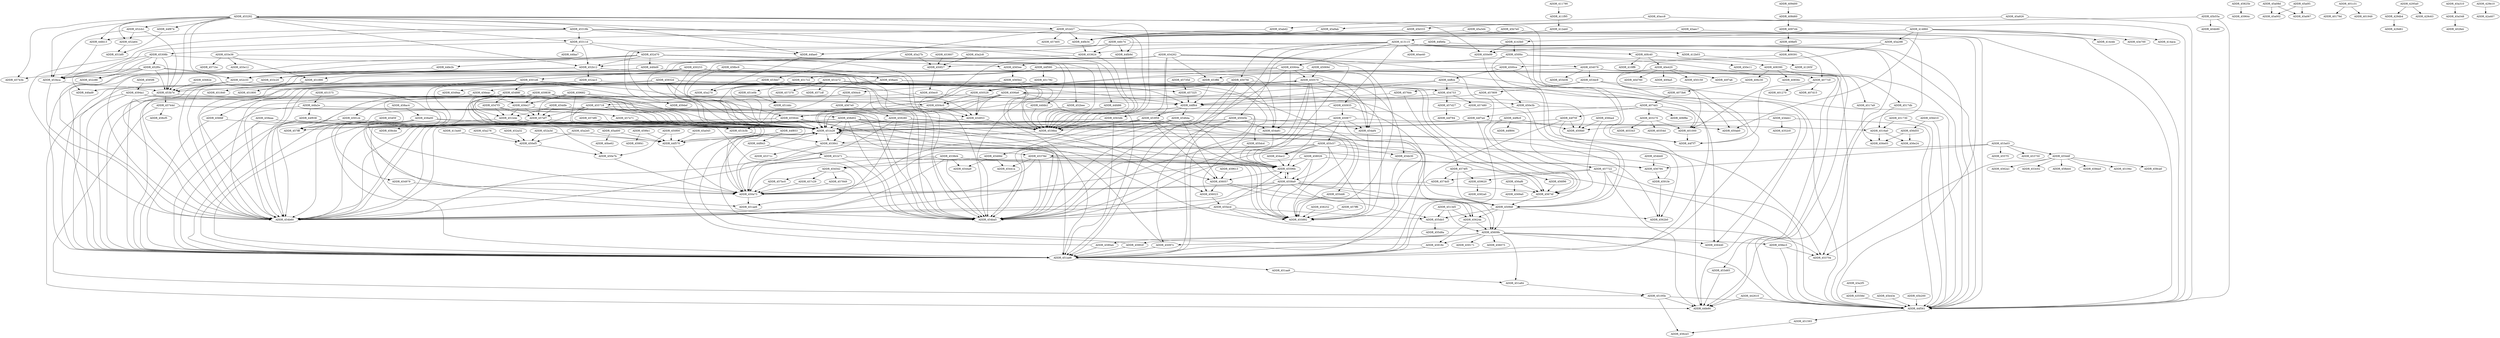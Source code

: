 DiGraph CallGraph{
ADDR_458ec3->ADDR_45370a
ADDR_458ec3->ADDR_44f561
ADDR_45a2c8->ADDR_450f27
ADDR_457325->ADDR_44ff44
ADDR_45825b->ADDR_45964c
ADDR_451b4e->ADDR_451b3b
ADDR_451b4e->ADDR_451ae6
ADDR_451b4e->ADDR_451b28
ADDR_4506a6->ADDR_4504c0
ADDR_4506a6->ADDR_451b28
ADDR_4506a6->ADDR_454953
ADDR_4506a6->ADDR_451ad6
ADDR_4506a6->ADDR_450fd0
ADDR_4506a6->ADDR_455644
ADDR_4538d4->ADDR_45596b
ADDR_4538d4->ADDR_450a73
ADDR_4538d4->ADDR_454b60
ADDR_4538d4->ADDR_454ba5
ADDR_4538d4->ADDR_454542
ADDR_4538d4->ADDR_4544a9
ADDR_4538d4->ADDR_455892
ADDR_45735d->ADDR_457325
ADDR_409391->ADDR_4500ce
ADDR_409391->ADDR_4077c0
ADDR_457e71->ADDR_451b3b
ADDR_457e71->ADDR_451b28
ADDR_4517a9->ADDR_456e05
ADDR_45674f->ADDR_4509df
ADDR_451575->ADDR_44fa2e
ADDR_412b03->ADDR_41265f
ADDR_4591fe->ADDR_4562b0
ADDR_4591fe->ADDR_451b28
ADDR_45a27b->ADDR_450f27
ADDR_45624a->ADDR_45609b
ADDR_45624a->ADDR_45918c
ADDR_4546da->ADDR_45596b
ADDR_4546da->ADDR_456057
ADDR_4546da->ADDR_454b60
ADDR_4546da->ADDR_454ba5
ADDR_4546da->ADDR_4538ba
ADDR_4546da->ADDR_455892
ADDR_4546da->ADDR_45468d
ADDR_4558a9->ADDR_45596b
ADDR_4558a9->ADDR_450a73
ADDR_4558a9->ADDR_454ba5
ADDR_4558a9->ADDR_454b60
ADDR_4558a9->ADDR_45609b
ADDR_4558a9->ADDR_45624a
ADDR_4558a9->ADDR_451b28
ADDR_4558a9->ADDR_455892
ADDR_4558a9->ADDR_455db5
ADDR_4558a9->ADDR_45674f
ADDR_452a3d->ADDR_44f570
ADDR_452a3d->ADDR_450ef5
ADDR_43558d->ADDR_44f561
ADDR_458d02->ADDR_45596b
ADDR_458d02->ADDR_456023
ADDR_458d02->ADDR_454ba5
ADDR_458d02->ADDR_454b60
ADDR_458d02->ADDR_451b28
ADDR_458d02->ADDR_458cbe
ADDR_458d02->ADDR_45370a
ADDR_458d02->ADDR_451ad6
ADDR_458d02->ADDR_455892
ADDR_458d02->ADDR_453841
ADDR_454262->ADDR_45596b
ADDR_454262->ADDR_450a73
ADDR_454262->ADDR_454ba5
ADDR_454262->ADDR_454b60
ADDR_454262->ADDR_4538ba
ADDR_454262->ADDR_453f59
ADDR_454262->ADDR_451b28
ADDR_454262->ADDR_453ffd
ADDR_454262->ADDR_455892
ADDR_454262->ADDR_45674f
ADDR_454262->ADDR_454079
ADDR_454dfe->ADDR_451b4e
ADDR_454dfe->ADDR_451b28
ADDR_454dfe->ADDR_457ef7
ADDR_451890->ADDR_451800
ADDR_451890->ADDR_451840
ADDR_45468d->ADDR_45441a
ADDR_45468d->ADDR_4544a9
ADDR_45468d->ADDR_454542
ADDR_45744d->ADDR_458d02
ADDR_45744d->ADDR_456023
ADDR_45744d->ADDR_458cf5
ADDR_45744d->ADDR_45195b
ADDR_457bc0->ADDR_450a73
ADDR_454753->ADDR_44ff44
ADDR_454753->ADDR_457d27
ADDR_454753->ADDR_457480
ADDR_45a045->ADDR_44f570
ADDR_456023->ADDR_455ecd
ADDR_45a3d4->ADDR_44fb34
ADDR_45a3d4->ADDR_44f561
ADDR_452ac3->ADDR_4538ba
ADDR_452ac3->ADDR_453b7e
ADDR_45308b->ADDR_453b7e
ADDR_45308b->ADDR_454b60
ADDR_45308b->ADDR_454ba5
ADDR_45308b->ADDR_44fad9
ADDR_45308b->ADDR_452c88
ADDR_45308b->ADDR_452f0c
ADDR_451b3b->ADDR_453841
ADDR_458026->ADDR_455892
ADDR_458026->ADDR_45596b
ADDR_458026->ADDR_4558a9
ADDR_458026->ADDR_456794
ADDR_458026->ADDR_454b60
ADDR_45069d->ADDR_450570
ADDR_4547f3->ADDR_451b4e
ADDR_4547f3->ADDR_457e71
ADDR_4547f3->ADDR_457ef7
ADDR_451e72->ADDR_450a73
ADDR_451e72->ADDR_451ddc
ADDR_451e72->ADDR_457325
ADDR_451e72->ADDR_451b28
ADDR_451e72->ADDR_4571df
ADDR_451e72->ADDR_44f561
ADDR_451e72->ADDR_456440
ADDR_451e72->ADDR_451ad6
ADDR_451e72->ADDR_457370
ADDR_451e72->ADDR_44ff44
ADDR_451e72->ADDR_45674f
ADDR_451e72->ADDR_451e0b
ADDR_44f8c0->ADDR_451ad6
ADDR_44f8c0->ADDR_450fd0
ADDR_44f8c0->ADDR_451b28
ADDR_44f8c0->ADDR_44f894
ADDR_458252->ADDR_455892
ADDR_4563db->ADDR_451ad6
ADDR_4563db->ADDR_451b28
ADDR_450f27->ADDR_450ec0
ADDR_458ac4->ADDR_458a00
ADDR_457722->ADDR_459620
ADDR_457722->ADDR_44fe90
ADDR_457722->ADDR_4509df
ADDR_457722->ADDR_4574d5
ADDR_457722->ADDR_44f561
ADDR_45064a->ADDR_454b60
ADDR_45064a->ADDR_454ba5
ADDR_45064a->ADDR_454af4
ADDR_45064a->ADDR_454a81
ADDR_45064a->ADDR_450528
ADDR_45064a->ADDR_450570
ADDR_45195b->ADDR_44fe90
ADDR_45195b->ADDR_456ce3
ADDR_45195b->ADDR_44f561
ADDR_45a276->ADDR_450ef5
ADDR_450e99->ADDR_450e3b
ADDR_44fb9d->ADDR_4538ba
ADDR_452a32->ADDR_450ef5
ADDR_45932d->ADDR_451b28
ADDR_45932d->ADDR_454953
ADDR_45932d->ADDR_4549aa
ADDR_45932d->ADDR_456fdf
ADDR_45932d->ADDR_456f96
ADDR_45932d->ADDR_456eac
ADDR_45932d->ADDR_455644
ADDR_456057->ADDR_456023
ADDR_456057->ADDR_45624a
ADDR_456057->ADDR_45609b
ADDR_4565ee->ADDR_4565b2
ADDR_450877->ADDR_4516a0
ADDR_450877->ADDR_454b60
ADDR_450877->ADDR_454ba5
ADDR_450877->ADDR_451b28
ADDR_450877->ADDR_454af4
ADDR_450877->ADDR_451ad6
ADDR_450877->ADDR_455c57
ADDR_4509df->ADDR_4562b0
ADDR_4509df->ADDR_45609b
ADDR_4509df->ADDR_455db5
ADDR_4509df->ADDR_451b28
ADDR_4509df->ADDR_45624a
ADDR_454542->ADDR_450a73
ADDR_454542->ADDR_457c29
ADDR_454542->ADDR_457bc0
ADDR_454542->ADDR_457849
ADDR_450e3b->ADDR_456440
ADDR_450e3b->ADDR_4509df
ADDR_450e3b->ADDR_4563db
ADDR_45a2e5->ADDR_44f570
ADDR_45a2e5->ADDR_450ef5
ADDR_44fae0->ADDR_45a270
ADDR_453bb7->ADDR_4538ba
ADDR_453bb7->ADDR_453b7e
ADDR_456fdf->ADDR_451ad6
ADDR_456fdf->ADDR_451b28
ADDR_4501e6->ADDR_450a73
ADDR_4501e6->ADDR_4504c0
ADDR_4501e6->ADDR_451b28
ADDR_4501e6->ADDR_454953
ADDR_4501e6->ADDR_451ad6
ADDR_4501e6->ADDR_45488f
ADDR_4501e6->ADDR_454979
ADDR_454af4->ADDR_455892
ADDR_45a298->ADDR_450e99
ADDR_45a298->ADDR_44f7f7
ADDR_453624->ADDR_453292
ADDR_453624->ADDR_4538ba
ADDR_453624->ADDR_452b12
ADDR_45b7e0->ADDR_44fb34
ADDR_45b7e0->ADDR_44f561
ADDR_4591cb->ADDR_451ad6
ADDR_4591cb->ADDR_451b28
ADDR_456eac->ADDR_456e27
ADDR_456eac->ADDR_454ba5
ADDR_456eac->ADDR_454b60
ADDR_456eac->ADDR_451b3b
ADDR_456eac->ADDR_451b28
ADDR_456eac->ADDR_451ad6
ADDR_456eac->ADDR_457fff
ADDR_44f843->ADDR_451b71
ADDR_40fc40->ADDR_40e420
ADDR_40fc40->ADDR_408390
ADDR_40fc40->ADDR_410ff8
ADDR_458a00->ADDR_457fff
ADDR_458a00->ADDR_451ad6
ADDR_458a00->ADDR_451b28
ADDR_458a00->ADDR_454b60
ADDR_458a00->ADDR_454ba5
ADDR_4595f6->ADDR_4594a1
ADDR_40e420->ADDR_401000
ADDR_40e420->ADDR_450159
ADDR_40e420->ADDR_40f7a6
ADDR_40e420->ADDR_40d760
ADDR_40e420->ADDR_40f4a5
ADDR_4504c0->ADDR_455644
ADDR_4504c0->ADDR_454953
ADDR_450ef5->ADDR_450e7b
ADDR_452c33->ADDR_44fad9
ADDR_452c33->ADDR_454ba5
ADDR_452c33->ADDR_454b60
ADDR_452c33->ADDR_453b7e
ADDR_450570->ADDR_45596b
ADDR_450570->ADDR_454b60
ADDR_450570->ADDR_454ba5
ADDR_450570->ADDR_454ac2
ADDR_450570->ADDR_454b30
ADDR_450570->ADDR_455892
ADDR_450570->ADDR_450528
ADDR_45097c->ADDR_451ad6
ADDR_45097c->ADDR_451b28
ADDR_457849->ADDR_450a73
ADDR_454ac2->ADDR_45596b
ADDR_44fa2e->ADDR_44f938
ADDR_44fa2e->ADDR_451ad6
ADDR_44fa2e->ADDR_451b28
ADDR_451593->ADDR_456ce3
ADDR_450f4c->ADDR_450e11
ADDR_450f4c->ADDR_4565ee
ADDR_450f4c->ADDR_4509df
ADDR_450f4c->ADDR_4562b0
ADDR_450f4c->ADDR_44f7f7
ADDR_450f4c->ADDR_450f27
ADDR_44fb34->ADDR_453624
ADDR_453d65->ADDR_44fe90
ADDR_456d10->ADDR_456d55
ADDR_456d10->ADDR_44f561
ADDR_401000->ADDR_44f7f7
ADDR_456af6->ADDR_45674f
ADDR_456af6->ADDR_4569a0
ADDR_43a2f5->ADDR_43558d
ADDR_4565b2->ADDR_455dcd
ADDR_4565b2->ADDR_455dd6
ADDR_4565b2->ADDR_4564cb
ADDR_4565b2->ADDR_454ba5
ADDR_4565b2->ADDR_454b60
ADDR_453bca->ADDR_453b7e
ADDR_453bca->ADDR_454b60
ADDR_403270->ADDR_401000
ADDR_403270->ADDR_403343
ADDR_403270->ADDR_40354d
ADDR_4590a4->ADDR_451ad6
ADDR_4590a4->ADDR_451b28
ADDR_45378d->ADDR_45441a
ADDR_45378d->ADDR_455892
ADDR_45378d->ADDR_45596b
ADDR_45378d->ADDR_454ba5
ADDR_45378d->ADDR_454b60
ADDR_457d27->ADDR_44f784
ADDR_44f561->ADDR_451593
ADDR_452cb1->ADDR_453b7e
ADDR_452cb1->ADDR_452a64
ADDR_452cb1->ADDR_453bca
ADDR_413115->ADDR_412b03
ADDR_413115->ADDR_45064a
ADDR_413115->ADDR_44f570
ADDR_413115->ADDR_45045b
ADDR_413115->ADDR_44f561
ADDR_413115->ADDR_44fe90
ADDR_413115->ADDR_450935
ADDR_413115->ADDR_4507fd
ADDR_413115->ADDR_40ae40
ADDR_413115->ADDR_45097c
ADDR_413115->ADDR_40fc40
ADDR_4500ce->ADDR_44ffcb
ADDR_4500ce->ADDR_451ad6
ADDR_4500ce->ADDR_451b28
ADDR_4594a1->ADDR_44ff44
ADDR_4594a1->ADDR_451ad6
ADDR_4594a1->ADDR_44fe90
ADDR_4594a1->ADDR_451b28
ADDR_4077c0->ADDR_401000
ADDR_4077c0->ADDR_407d15
ADDR_4077c0->ADDR_401270
ADDR_455ecd->ADDR_45596b
ADDR_455ecd->ADDR_454b60
ADDR_455ecd->ADDR_454ba5
ADDR_455ecd->ADDR_45370a
ADDR_455ecd->ADDR_455892
ADDR_455ecd->ADDR_455db5
ADDR_44fd86->ADDR_4538ba
ADDR_44f70f->ADDR_451ad6
ADDR_44f70f->ADDR_44fe90
ADDR_44f70f->ADDR_450fd0
ADDR_44f70f->ADDR_451b28
ADDR_455db5->ADDR_455d8a
ADDR_44f874->ADDR_451bf0
ADDR_453b7e->ADDR_4538ba
ADDR_453b7e->ADDR_454b60
ADDR_453b7e->ADDR_45744d
ADDR_4567e0->ADDR_459280
ADDR_455dcd->ADDR_45596b
ADDR_452d27->ADDR_457405
ADDR_452d27->ADDR_4538ba
ADDR_452d27->ADDR_453bb7
ADDR_452d27->ADDR_44f561
ADDR_452d27->ADDR_453bca
ADDR_452d27->ADDR_44fb34
ADDR_452d27->ADDR_44f7f7
ADDR_450528->ADDR_4504c0
ADDR_450528->ADDR_455718
ADDR_450528->ADDR_450570
ADDR_450528->ADDR_454953
ADDR_45b55a->ADDR_404b90
ADDR_45b55a->ADDR_45b533
ADDR_45b55a->ADDR_44f561
ADDR_458ae4->ADDR_451ad6
ADDR_458ae4->ADDR_44ff44
ADDR_458ae4->ADDR_451b28
ADDR_458ae4->ADDR_454753
ADDR_453841->ADDR_45371c
ADDR_453841->ADDR_450a73
ADDR_453841->ADDR_45378d
ADDR_453841->ADDR_456794
ADDR_453dc9->ADDR_4576dc
ADDR_453dc9->ADDR_44fe90
ADDR_453dc9->ADDR_457809
ADDR_453dc9->ADDR_44f561
ADDR_4574d5->ADDR_450a73
ADDR_458bc9->ADDR_451ad6
ADDR_458bc9->ADDR_458ae4
ADDR_458bc9->ADDR_451b28
ADDR_4143b0->ADDR_450e99
ADDR_4143b0->ADDR_450f4c
ADDR_459eaa->ADDR_451ad6
ADDR_459eaa->ADDR_451b28
ADDR_459620->ADDR_4582a0
ADDR_453f59->ADDR_45596b
ADDR_453f59->ADDR_450a73
ADDR_453f59->ADDR_454b60
ADDR_453f59->ADDR_454ba5
ADDR_453f59->ADDR_4538ba
ADDR_453f59->ADDR_455892
ADDR_453f59->ADDR_456057
ADDR_455718->ADDR_454ba5
ADDR_455718->ADDR_454b60
ADDR_455718->ADDR_451b3b
ADDR_455718->ADDR_451b28
ADDR_455718->ADDR_457ef7
ADDR_455718->ADDR_451ad6
ADDR_455718->ADDR_457fff
ADDR_453607->ADDR_450f27
ADDR_4074d1->ADDR_401000
ADDR_4074d1->ADDR_403270
ADDR_4074d1->ADDR_406f8e
ADDR_4074d1->ADDR_44f70f
ADDR_4074d1->ADDR_44f7a4
ADDR_451ad6->ADDR_451aa9
ADDR_459280->ADDR_4562b0
ADDR_459280->ADDR_450a73
ADDR_459280->ADDR_451b28
ADDR_459280->ADDR_4509df
ADDR_459280->ADDR_451ae6
ADDR_451a84->ADDR_45195b
ADDR_451b71->ADDR_455892
ADDR_451b71->ADDR_450a73
ADDR_451b71->ADDR_45596b
ADDR_451b71->ADDR_454ba5
ADDR_451b71->ADDR_454b60
ADDR_456e27->ADDR_451b4e
ADDR_456e27->ADDR_451b28
ADDR_456e27->ADDR_457ef7
ADDR_455c57->ADDR_45596b
ADDR_455c57->ADDR_450a73
ADDR_455c57->ADDR_454ba5
ADDR_455c57->ADDR_454b60
ADDR_455c57->ADDR_4558a9
ADDR_455c57->ADDR_454ac2
ADDR_455c57->ADDR_454b30
ADDR_455c57->ADDR_455892
ADDR_455c57->ADDR_45674f
ADDR_45a08d->ADDR_45a002
ADDR_45a08d->ADDR_45a067
ADDR_450a73->ADDR_451ae6
ADDR_450a73->ADDR_451b28
ADDR_401c31->ADDR_40179d
ADDR_401c31->ADDR_401949
ADDR_459682->ADDR_451b3b
ADDR_459682->ADDR_459def
ADDR_459682->ADDR_456e27
ADDR_459682->ADDR_451b28
ADDR_459682->ADDR_457ef7
ADDR_45b533->ADDR_44fb34
ADDR_44fdd9->ADDR_4538ba
ADDR_44fdd9->ADDR_453bca
ADDR_408ef5->ADDR_409391
ADDR_454953->ADDR_451ad6
ADDR_454953->ADDR_451b28
ADDR_452a64->ADDR_451bf0
ADDR_451730->ADDR_4516a0
ADDR_451730->ADDR_44f561
ADDR_455644->ADDR_454ba5
ADDR_455644->ADDR_454b60
ADDR_455644->ADDR_451b3b
ADDR_455644->ADDR_451b28
ADDR_455644->ADDR_451ad6
ADDR_455644->ADDR_457fff
ADDR_454b30->ADDR_455892
ADDR_45b43e->ADDR_44f561
ADDR_450253->ADDR_454ba5
ADDR_450253->ADDR_454b60
ADDR_450253->ADDR_454af4
ADDR_450253->ADDR_454a81
ADDR_450253->ADDR_4501e6
ADDR_450253->ADDR_451b28
ADDR_450253->ADDR_451ad6
ADDR_4564cb->ADDR_4567e0
ADDR_4564cb->ADDR_4591cb
ADDR_43deb1->ADDR_4352c0
ADDR_43deb1->ADDR_450fd0
ADDR_43deb1->ADDR_44f561
ADDR_457ef7->ADDR_451b3b
ADDR_457ef7->ADDR_451ad6
ADDR_457ef7->ADDR_451b28
ADDR_456ba4->ADDR_450fd0
ADDR_456ba4->ADDR_45674f
ADDR_44fe2b->ADDR_453c20
ADDR_45acc8->ADDR_45abd2
ADDR_45acc8->ADDR_44f561
ADDR_44fdb2->ADDR_4538ba
ADDR_44fc74->ADDR_44fb9d
ADDR_44fc74->ADDR_44fae0
ADDR_44fc74->ADDR_453624
ADDR_44fc74->ADDR_44f561
ADDR_452f0c->ADDR_453b7e
ADDR_452f0c->ADDR_454b60
ADDR_452f0c->ADDR_454ba5
ADDR_452f0c->ADDR_450ab0
ADDR_452f0c->ADDR_45743b
ADDR_452f0c->ADDR_452c88
ADDR_452f0c->ADDR_453bca
ADDR_454bb9->ADDR_456794
ADDR_45488f->ADDR_454ba5
ADDR_45488f->ADDR_454b60
ADDR_45488f->ADDR_451b3b
ADDR_45488f->ADDR_451b28
ADDR_45488f->ADDR_451ad6
ADDR_45488f->ADDR_4547f3
ADDR_45488f->ADDR_457fff
ADDR_44f570->ADDR_450a73
ADDR_457ff6->ADDR_455892
ADDR_457c29->ADDR_450a73
ADDR_44fb6a->ADDR_453624
ADDR_44fb6a->ADDR_44f561
ADDR_44f853->ADDR_44f570
ADDR_44f853->ADDR_44f843
ADDR_413a40->ADDR_450ef5
ADDR_411790->ADDR_411f95
ADDR_44ff44->ADDR_4538ba
ADDR_44ff44->ADDR_4546da
ADDR_44ff44->ADDR_453f59
ADDR_453292->ADDR_44f874
ADDR_453292->ADDR_453b7e
ADDR_453292->ADDR_44fae0
ADDR_453292->ADDR_452c33
ADDR_453292->ADDR_4538ba
ADDR_453292->ADDR_45743b
ADDR_453292->ADDR_452d27
ADDR_453292->ADDR_452cb1
ADDR_453292->ADDR_450e99
ADDR_453292->ADDR_452a64
ADDR_453292->ADDR_44fd13
ADDR_453292->ADDR_453bca
ADDR_453292->ADDR_452b12
ADDR_453292->ADDR_44f7f7
ADDR_453292->ADDR_45318b
ADDR_453292->ADDR_45311d
ADDR_4507fd->ADDR_454ba5
ADDR_4507fd->ADDR_454b60
ADDR_4507fd->ADDR_454af4
ADDR_4507fd->ADDR_454a81
ADDR_4507fd->ADDR_4506a6
ADDR_4507fd->ADDR_451ad6
ADDR_4507fd->ADDR_451b28
ADDR_452bee->ADDR_4538ba
ADDR_456794->ADDR_4591fe
ADDR_454a81->ADDR_45596b
ADDR_45045b->ADDR_454b60
ADDR_45045b->ADDR_454ba5
ADDR_45045b->ADDR_454af4
ADDR_45045b->ADDR_454a81
ADDR_45045b->ADDR_451b28
ADDR_45045b->ADDR_451ad6
ADDR_429db4->ADDR_429d61
ADDR_44fd13->ADDR_453bca
ADDR_4574f5->ADDR_459620
ADDR_4574f5->ADDR_4509df
ADDR_4574f5->ADDR_4574d5
ADDR_4574f5->ADDR_44f561
ADDR_452b12->ADDR_454ba5
ADDR_452b12->ADDR_454b60
ADDR_452b12->ADDR_4538ba
ADDR_452b12->ADDR_452ac3
ADDR_452b12->ADDR_453c20
ADDR_452b12->ADDR_453bca
ADDR_406c30->ADDR_4073b6
ADDR_45abd2->ADDR_44fb34
ADDR_4097d4->ADDR_408ef5
ADDR_45596b->ADDR_456057
ADDR_45596b->ADDR_4558a9
ADDR_44f580->ADDR_4517db
ADDR_44f580->ADDR_4517c2
ADDR_44f580->ADDR_44f561
ADDR_44f580->ADDR_4517a9
ADDR_44f580->ADDR_451792
ADDR_44f580->ADDR_451890
ADDR_44f580->ADDR_452c33
ADDR_4576dc->ADDR_4574f5
ADDR_4576dc->ADDR_44ff44
ADDR_455dd6->ADDR_455892
ADDR_450e7b->ADDR_450a73
ADDR_45a310->ADDR_45a548
ADDR_45aec7->ADDR_44fb34
ADDR_45aec7->ADDR_44f561
ADDR_44f7a4->ADDR_450ab0
ADDR_44f7a4->ADDR_451ad6
ADDR_44f7a4->ADDR_451b28
ADDR_45a926->ADDR_45a9ab
ADDR_45a926->ADDR_44f561
ADDR_4073b6->ADDR_4074d1
ADDR_45a9ab->ADDR_44fb34
ADDR_4513d5->ADDR_45609b
ADDR_4513d5->ADDR_455db5
ADDR_4513d5->ADDR_45624a
ADDR_411f95->ADDR_412ab0
ADDR_412ab0->ADDR_413115
ADDR_45a0f1->ADDR_45a002
ADDR_45a0f1->ADDR_45a067
ADDR_455e36->ADDR_455e12
ADDR_455e36->ADDR_4565ee
ADDR_455e36->ADDR_4571bc
ADDR_455e36->ADDR_451890
ADDR_408d60->ADDR_4097d4
ADDR_454079->ADDR_453d36
ADDR_454079->ADDR_453ffd
ADDR_454079->ADDR_44fe90
ADDR_454079->ADDR_453dc9
ADDR_454079->ADDR_453d65
ADDR_454079->ADDR_44f561
ADDR_45ad00->ADDR_44f570
ADDR_45ad00->ADDR_40be62
ADDR_429e10->ADDR_42a407
ADDR_452d70->ADDR_452bee
ADDR_452d70->ADDR_452b12
ADDR_452d70->ADDR_452c33
ADDR_452d70->ADDR_454b60
ADDR_452d70->ADDR_4538ba
ADDR_452d70->ADDR_44fdb2
ADDR_452d70->ADDR_44fd86
ADDR_452d70->ADDR_44fe2b
ADDR_452d70->ADDR_454ba5
ADDR_452d70->ADDR_44fdd9
ADDR_457809->ADDR_44ff44
ADDR_457809->ADDR_457722
ADDR_456d55->ADDR_456e05
ADDR_456d55->ADDR_456e24
ADDR_4538ba->ADDR_456057
ADDR_4538ba->ADDR_453841
ADDR_454979->ADDR_450a73
ADDR_457df0->ADDR_451b3b
ADDR_457df0->ADDR_451b28
ADDR_459fe1->ADDR_44f570
ADDR_459fe1->ADDR_459f41
ADDR_450935->ADDR_451ad6
ADDR_450935->ADDR_450877
ADDR_450935->ADDR_451b28
ADDR_451e0b->ADDR_451ddc
ADDR_456f96->ADDR_45674f
ADDR_459838->ADDR_450a73
ADDR_459838->ADDR_456e27
ADDR_459838->ADDR_451b3b
ADDR_459838->ADDR_451b4e
ADDR_459838->ADDR_451b28
ADDR_459838->ADDR_451ad6
ADDR_459838->ADDR_45674f
ADDR_45682e->ADDR_453b7e
ADDR_409d00->ADDR_408d60
ADDR_454f3f->ADDR_457fff
ADDR_4516a0->ADDR_456e05
ADDR_4516a0->ADDR_456e24
ADDR_4517c2->ADDR_45a270
ADDR_45b200->ADDR_44f561
ADDR_45609b->ADDR_459171
ADDR_45609b->ADDR_458ec3
ADDR_45609b->ADDR_45097c
ADDR_45609b->ADDR_4590a4
ADDR_45609b->ADDR_44f561
ADDR_45609b->ADDR_456440
ADDR_45609b->ADDR_45902f
ADDR_45609b->ADDR_451a84
ADDR_45609b->ADDR_45918c
ADDR_45609b->ADDR_456075
ADDR_414860->ADDR_45a298
ADDR_414860->ADDR_414cbb
ADDR_414860->ADDR_4143b0
ADDR_414860->ADDR_43e700
ADDR_414860->ADDR_414aca
ADDR_414860->ADDR_450ab0
ADDR_414860->ADDR_44f570
ADDR_4517db->ADDR_4516a0
ADDR_44f938->ADDR_451ad6
ADDR_44f938->ADDR_451b28
ADDR_451aa9->ADDR_451a84
ADDR_455ddf->ADDR_458eb4
ADDR_455ddf->ADDR_458ea5
ADDR_455ddf->ADDR_45194c
ADDR_455ddf->ADDR_45370a
ADDR_455ddf->ADDR_458ca0
ADDR_455ddf->ADDR_4562a1
ADDR_455ddf->ADDR_453c02
ADDR_44ffcb->ADDR_451ad6
ADDR_44ffcb->ADDR_44ff44
ADDR_44ffcb->ADDR_451b28
ADDR_44ffcb->ADDR_454753
ADDR_459613->ADDR_456057
ADDR_45318b->ADDR_45311d
ADDR_45318b->ADDR_4538ba
ADDR_45318b->ADDR_45370a
ADDR_45318b->ADDR_44fd13
ADDR_45318b->ADDR_44fb9d
ADDR_45318b->ADDR_453bca
ADDR_453a03->ADDR_456794
ADDR_453a03->ADDR_455ddf
ADDR_453a03->ADDR_45378d
ADDR_453a03->ADDR_4557f1
ADDR_453a03->ADDR_453750
ADDR_4295a0->ADDR_429db4
ADDR_4295a0->ADDR_429c63
ADDR_45311d->ADDR_44faa7
ADDR_45311d->ADDR_452b12
ADDR_45311d->ADDR_44fae0
ADDR_45311d->ADDR_45308b
ADDR_45311d->ADDR_452d70
ADDR_450f00->ADDR_44f570
ADDR_450f00->ADDR_450e7b
ADDR_450ec0->ADDR_450e3b
ADDR_450ec0->ADDR_450e7b
ADDR_451b28->ADDR_453841
ADDR_453ffd->ADDR_44ff44
ADDR_45902f->ADDR_451ad6
ADDR_45902f->ADDR_451b28
ADDR_408390->ADDR_40856c
ADDR_408390->ADDR_406c30
ADDR_408390->ADDR_4077c0
ADDR_442610->ADDR_44fe90
ADDR_442610->ADDR_44f561
ADDR_45a548->ADDR_402fe4
ADDR_45918c->ADDR_451ad6
ADDR_45918c->ADDR_451b28
}
